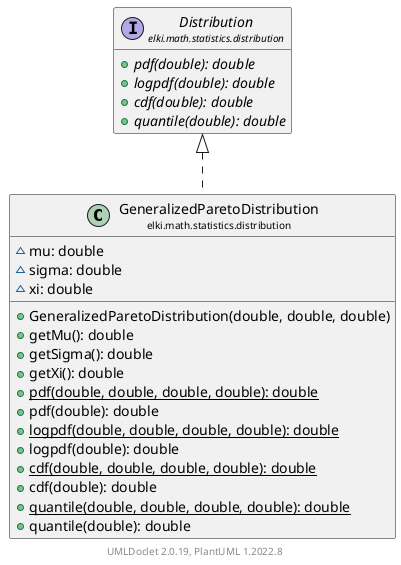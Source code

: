 @startuml
    remove .*\.(Instance|Par|Parameterizer|Factory)$
    set namespaceSeparator none
    hide empty fields
    hide empty methods

    class "<size:14>GeneralizedParetoDistribution\n<size:10>elki.math.statistics.distribution" as elki.math.statistics.distribution.GeneralizedParetoDistribution [[GeneralizedParetoDistribution.html]] {
        ~mu: double
        ~sigma: double
        ~xi: double
        +GeneralizedParetoDistribution(double, double, double)
        +getMu(): double
        +getSigma(): double
        +getXi(): double
        {static} +pdf(double, double, double, double): double
        +pdf(double): double
        {static} +logpdf(double, double, double, double): double
        +logpdf(double): double
        {static} +cdf(double, double, double, double): double
        +cdf(double): double
        {static} +quantile(double, double, double, double): double
        +quantile(double): double
    }

    interface "<size:14>Distribution\n<size:10>elki.math.statistics.distribution" as elki.math.statistics.distribution.Distribution [[Distribution.html]] {
        {abstract} +pdf(double): double
        {abstract} +logpdf(double): double
        {abstract} +cdf(double): double
        {abstract} +quantile(double): double
    }
    class "<size:14>GeneralizedParetoDistribution.Par\n<size:10>elki.math.statistics.distribution" as elki.math.statistics.distribution.GeneralizedParetoDistribution.Par [[GeneralizedParetoDistribution.Par.html]]

    elki.math.statistics.distribution.Distribution <|.. elki.math.statistics.distribution.GeneralizedParetoDistribution
    elki.math.statistics.distribution.GeneralizedParetoDistribution +-- elki.math.statistics.distribution.GeneralizedParetoDistribution.Par

    center footer UMLDoclet 2.0.19, PlantUML 1.2022.8
@enduml
